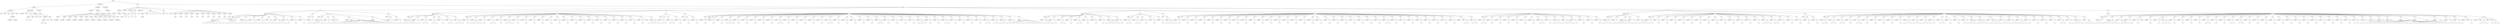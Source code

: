 graph Tree {
	"t0" [label = "TEI"];
	"t1" [label = "teiHeader"];
	"t2" [label = "fileDesc"];
	"t3" [label = "titleStmt"];
	"t4" [label = "title"];
	"t5" [label = "title"];
	"t6" [label = "title"];
	"t7" [label = "author"];
	"t8" [label = "persName"];
	"t9" [label = "forename"];
	"t10" [label = "surname"];
	"t11" [label = "editor"];
	"t12" [label = "publicationStmt"];
	"t13" [label = "publisher"];
	"t14" [label = "idno"];
	"t15" [label = "idno"];
	"t16" [label = "availability"];
	"t17" [label = "licence"];
	"t18" [label = "ab"];
	"t19" [label = "ref"];
	"t20" [label = "sourceDesc"];
	"t21" [label = "bibl"];
	"t22" [label = "name"];
	"t23" [label = "idno"];
	"t24" [label = "idno"];
	"t25" [label = "availability"];
	"t26" [label = "licence"];
	"t27" [label = "ab"];
	"t28" [label = "ref"];
	"t29" [label = "bibl"];
	"t30" [label = "date"];
	"t31" [label = "idno"];
	"t32" [label = "profileDesc"];
	"t33" [label = "particDesc"];
	"t34" [label = "listPerson"];
	"t35" [label = "person"];
	"t36" [label = "persName"];
	"t37" [label = "person"];
	"t38" [label = "persName"];
	"t39" [label = "person"];
	"t40" [label = "persName"];
	"t41" [label = "person"];
	"t42" [label = "persName"];
	"t43" [label = "person"];
	"t44" [label = "persName"];
	"t45" [label = "person"];
	"t46" [label = "persName"];
	"t47" [label = "person"];
	"t48" [label = "persName"];
	"t49" [label = "person"];
	"t50" [label = "persName"];
	"t51" [label = "person"];
	"t52" [label = "persName"];
	"t53" [label = "person"];
	"t54" [label = "persName"];
	"t55" [label = "person"];
	"t56" [label = "persName"];
	"t57" [label = "textClass"];
	"t58" [label = "keywords"];
	"t59" [label = "term"];
	"t60" [label = "term"];
	"t61" [label = "classCode"];
	"t62" [label = "revisionDesc"];
	"t63" [label = "listChange"];
	"t64" [label = "change"];
	"t65" [label = "text"];
	"t66" [label = "front"];
	"t67" [label = "docTitle"];
	"t68" [label = "titlePart"];
	"t69" [label = "titlePart"];
	"t70" [label = "titlePart"];
	"t71" [label = "docDate"];
	"t72" [label = "docAuthor"];
	"t73" [label = "div"];
	"t74" [label = "div"];
	"t75" [label = "head"];
	"t76" [label = "p"];
	"t77" [label = "p"];
	"t78" [label = "div"];
	"t79" [label = "p"];
	"t80" [label = "div"];
	"t81" [label = "p"];
	"t82" [label = "performance"];
	"t83" [label = "ab"];
	"t84" [label = "div"];
	"t85" [label = "opener"];
	"t86" [label = "salute"];
	"t87" [label = "head"];
	"t88" [label = "p"];
	"t89" [label = "p"];
	"t90" [label = "p"];
	"t91" [label = "p"];
	"t92" [label = "div"];
	"t93" [label = "head"];
	"t94" [label = "p"];
	"t95" [label = "castList"];
	"t96" [label = "head"];
	"t97" [label = "castItem"];
	"t98" [label = "role"];
	"t99" [label = "castItem"];
	"t100" [label = "role"];
	"t101" [label = "castItem"];
	"t102" [label = "role"];
	"t103" [label = "castItem"];
	"t104" [label = "role"];
	"t105" [label = "castItem"];
	"t106" [label = "role"];
	"t107" [label = "castItem"];
	"t108" [label = "role"];
	"t109" [label = "castItem"];
	"t110" [label = "role"];
	"t111" [label = "castItem"];
	"t112" [label = "role"];
	"t113" [label = "castItem"];
	"t114" [label = "role"];
	"t115" [label = "castItem"];
	"t116" [label = "role"];
	"t117" [label = "castItem"];
	"t118" [label = "role"];
	"t119" [label = "body"];
	"t120" [label = "div"];
	"t121" [label = "head"];
	"t122" [label = "div"];
	"t123" [label = "head"];
	"t124" [label = "sp"];
	"t125" [label = "speaker"];
	"t126" [label = "p"];
	"t127" [label = "s"];
	"t128" [label = "s"];
	"t129" [label = "s"];
	"t130" [label = "s"];
	"t131" [label = "s"];
	"t132" [label = "s"];
	"t133" [label = "s"];
	"t134" [label = "sp"];
	"t135" [label = "speaker"];
	"t136" [label = "p"];
	"t137" [label = "s"];
	"t138" [label = "s"];
	"t139" [label = "s"];
	"t140" [label = "s"];
	"t141" [label = "sp"];
	"t142" [label = "speaker"];
	"t143" [label = "p"];
	"t144" [label = "s"];
	"t145" [label = "s"];
	"t146" [label = "s"];
	"t147" [label = "s"];
	"t148" [label = "sp"];
	"t149" [label = "speaker"];
	"t150" [label = "p"];
	"t151" [label = "s"];
	"t152" [label = "s"];
	"t153" [label = "sp"];
	"t154" [label = "speaker"];
	"t155" [label = "p"];
	"t156" [label = "s"];
	"t157" [label = "s"];
	"t158" [label = "s"];
	"t159" [label = "sp"];
	"t160" [label = "speaker"];
	"t161" [label = "p"];
	"t162" [label = "s"];
	"t163" [label = "s"];
	"t164" [label = "s"];
	"t165" [label = "sp"];
	"t166" [label = "speaker"];
	"t167" [label = "p"];
	"t168" [label = "s"];
	"t169" [label = "s"];
	"t170" [label = "s"];
	"t171" [label = "sp"];
	"t172" [label = "speaker"];
	"t173" [label = "p"];
	"t174" [label = "s"];
	"t175" [label = "sp"];
	"t176" [label = "speaker"];
	"t177" [label = "p"];
	"t178" [label = "s"];
	"t179" [label = "sp"];
	"t180" [label = "speaker"];
	"t181" [label = "p"];
	"t182" [label = "s"];
	"t183" [label = "div"];
	"t184" [label = "head"];
	"t185" [label = "sp"];
	"t186" [label = "speaker"];
	"t187" [label = "p"];
	"t188" [label = "s"];
	"t189" [label = "div"];
	"t190" [label = "head"];
	"t191" [label = "sp"];
	"t192" [label = "speaker"];
	"t193" [label = "p"];
	"t194" [label = "s"];
	"t195" [label = "s"];
	"t196" [label = "s"];
	"t197" [label = "s"];
	"t198" [label = "s"];
	"t199" [label = "sp"];
	"t200" [label = "speaker"];
	"t201" [label = "p"];
	"t202" [label = "s"];
	"t203" [label = "sp"];
	"t204" [label = "speaker"];
	"t205" [label = "p"];
	"t206" [label = "s"];
	"t207" [label = "s"];
	"t208" [label = "sp"];
	"t209" [label = "speaker"];
	"t210" [label = "note"];
	"t211" [label = "p"];
	"t212" [label = "s"];
	"t213" [label = "s"];
	"t214" [label = "s"];
	"t215" [label = "s"];
	"t216" [label = "s"];
	"t217" [label = "s"];
	"t218" [label = "s"];
	"t219" [label = "s"];
	"t220" [label = "s"];
	"t221" [label = "s"];
	"t222" [label = "s"];
	"t223" [label = "s"];
	"t224" [label = "s"];
	"t225" [label = "s"];
	"t226" [label = "s"];
	"t227" [label = "s"];
	"t228" [label = "sp"];
	"t229" [label = "speaker"];
	"t230" [label = "p"];
	"t231" [label = "s"];
	"t232" [label = "s"];
	"t233" [label = "div"];
	"t234" [label = "head"];
	"t235" [label = "sp"];
	"t236" [label = "speaker"];
	"t237" [label = "p"];
	"t238" [label = "s"];
	"t239" [label = "sp"];
	"t240" [label = "speaker"];
	"t241" [label = "p"];
	"t242" [label = "s"];
	"t243" [label = "div"];
	"t244" [label = "head"];
	"t245" [label = "div"];
	"t246" [label = "head"];
	"t247" [label = "sp"];
	"t248" [label = "speaker"];
	"t249" [label = "p"];
	"t250" [label = "s"];
	"t251" [label = "s"];
	"t252" [label = "s"];
	"t253" [label = "s"];
	"t254" [label = "s"];
	"t255" [label = "sp"];
	"t256" [label = "speaker"];
	"t257" [label = "p"];
	"t258" [label = "s"];
	"t259" [label = "sp"];
	"t260" [label = "speaker"];
	"t261" [label = "p"];
	"t262" [label = "s"];
	"t263" [label = "s"];
	"t264" [label = "sp"];
	"t265" [label = "speaker"];
	"t266" [label = "p"];
	"t267" [label = "s"];
	"t268" [label = "s"];
	"t269" [label = "sp"];
	"t270" [label = "speaker"];
	"t271" [label = "p"];
	"t272" [label = "s"];
	"t273" [label = "sp"];
	"t274" [label = "speaker"];
	"t275" [label = "p"];
	"t276" [label = "s"];
	"t277" [label = "s"];
	"t278" [label = "sp"];
	"t279" [label = "speaker"];
	"t280" [label = "p"];
	"t281" [label = "s"];
	"t282" [label = "s"];
	"t283" [label = "s"];
	"t284" [label = "div"];
	"t285" [label = "head"];
	"t286" [label = "sp"];
	"t287" [label = "speaker"];
	"t288" [label = "p"];
	"t289" [label = "s"];
	"t290" [label = "sp"];
	"t291" [label = "speaker"];
	"t292" [label = "p"];
	"t293" [label = "s"];
	"t294" [label = "s"];
	"t295" [label = "s"];
	"t296" [label = "s"];
	"t297" [label = "sp"];
	"t298" [label = "speaker"];
	"t299" [label = "p"];
	"t300" [label = "s"];
	"t301" [label = "sp"];
	"t302" [label = "speaker"];
	"t303" [label = "p"];
	"t304" [label = "s"];
	"t305" [label = "s"];
	"t306" [label = "sp"];
	"t307" [label = "speaker"];
	"t308" [label = "p"];
	"t309" [label = "s"];
	"t310" [label = "sp"];
	"t311" [label = "speaker"];
	"t312" [label = "p"];
	"t313" [label = "s"];
	"t314" [label = "s"];
	"t315" [label = "s"];
	"t316" [label = "sp"];
	"t317" [label = "speaker"];
	"t318" [label = "p"];
	"t319" [label = "s"];
	"t320" [label = "sp"];
	"t321" [label = "speaker"];
	"t322" [label = "p"];
	"t323" [label = "s"];
	"t324" [label = "sp"];
	"t325" [label = "speaker"];
	"t326" [label = "p"];
	"t327" [label = "s"];
	"t328" [label = "sp"];
	"t329" [label = "speaker"];
	"t330" [label = "p"];
	"t331" [label = "s"];
	"t332" [label = "sp"];
	"t333" [label = "speaker"];
	"t334" [label = "p"];
	"t335" [label = "s"];
	"t336" [label = "sp"];
	"t337" [label = "speaker"];
	"t338" [label = "p"];
	"t339" [label = "s"];
	"t340" [label = "sp"];
	"t341" [label = "speaker"];
	"t342" [label = "p"];
	"t343" [label = "s"];
	"t344" [label = "sp"];
	"t345" [label = "speaker"];
	"t346" [label = "p"];
	"t347" [label = "s"];
	"t348" [label = "sp"];
	"t349" [label = "speaker"];
	"t350" [label = "p"];
	"t351" [label = "s"];
	"t352" [label = "sp"];
	"t353" [label = "speaker"];
	"t354" [label = "p"];
	"t355" [label = "s"];
	"t356" [label = "sp"];
	"t357" [label = "speaker"];
	"t358" [label = "p"];
	"t359" [label = "s"];
	"t360" [label = "sp"];
	"t361" [label = "speaker"];
	"t362" [label = "p"];
	"t363" [label = "s"];
	"t364" [label = "sp"];
	"t365" [label = "speaker"];
	"t366" [label = "p"];
	"t367" [label = "s"];
	"t368" [label = "sp"];
	"t369" [label = "speaker"];
	"t370" [label = "p"];
	"t371" [label = "s"];
	"t372" [label = "sp"];
	"t373" [label = "speaker"];
	"t374" [label = "p"];
	"t375" [label = "s"];
	"t376" [label = "sp"];
	"t377" [label = "speaker"];
	"t378" [label = "p"];
	"t379" [label = "s"];
	"t380" [label = "stage"];
	"t381" [label = "sp"];
	"t382" [label = "speaker"];
	"t383" [label = "p"];
	"t384" [label = "s"];
	"t385" [label = "s"];
	"t386" [label = "s"];
	"t387" [label = "s"];
	"t388" [label = "div"];
	"t389" [label = "head"];
	"t390" [label = "sp"];
	"t391" [label = "speaker"];
	"t392" [label = "p"];
	"t393" [label = "s"];
	"t394" [label = "s"];
	"t395" [label = "sp"];
	"t396" [label = "speaker"];
	"t397" [label = "p"];
	"t398" [label = "s"];
	"t399" [label = "s"];
	"t400" [label = "sp"];
	"t401" [label = "speaker"];
	"t402" [label = "p"];
	"t403" [label = "s"];
	"t404" [label = "div"];
	"t405" [label = "head"];
	"t406" [label = "sp"];
	"t407" [label = "speaker"];
	"t408" [label = "p"];
	"t409" [label = "s"];
	"t410" [label = "sp"];
	"t411" [label = "speaker"];
	"t412" [label = "p"];
	"t413" [label = "s"];
	"t414" [label = "div"];
	"t415" [label = "head"];
	"t416" [label = "stage"];
	"t417" [label = "sp"];
	"t418" [label = "speaker"];
	"t419" [label = "p"];
	"t420" [label = "s"];
	"t421" [label = "sp"];
	"t422" [label = "speaker"];
	"t423" [label = "p"];
	"t424" [label = "s"];
	"t425" [label = "sp"];
	"t426" [label = "speaker"];
	"t427" [label = "p"];
	"t428" [label = "s"];
	"t429" [label = "sp"];
	"t430" [label = "speaker"];
	"t431" [label = "p"];
	"t432" [label = "s"];
	"t433" [label = "s"];
	"t434" [label = "s"];
	"t435" [label = "sp"];
	"t436" [label = "speaker"];
	"t437" [label = "p"];
	"t438" [label = "s"];
	"t439" [label = "sp"];
	"t440" [label = "speaker"];
	"t441" [label = "p"];
	"t442" [label = "s"];
	"t443" [label = "sp"];
	"t444" [label = "speaker"];
	"t445" [label = "p"];
	"t446" [label = "s"];
	"t447" [label = "sp"];
	"t448" [label = "speaker"];
	"t449" [label = "p"];
	"t450" [label = "s"];
	"t451" [label = "sp"];
	"t452" [label = "speaker"];
	"t453" [label = "p"];
	"t454" [label = "s"];
	"t455" [label = "sp"];
	"t456" [label = "speaker"];
	"t457" [label = "p"];
	"t458" [label = "s"];
	"t459" [label = "s"];
	"t460" [label = "sp"];
	"t461" [label = "speaker"];
	"t462" [label = "p"];
	"t463" [label = "s"];
	"t464" [label = "sp"];
	"t465" [label = "speaker"];
	"t466" [label = "p"];
	"t467" [label = "s"];
	"t468" [label = "sp"];
	"t469" [label = "speaker"];
	"t470" [label = "p"];
	"t471" [label = "s"];
	"t472" [label = "sp"];
	"t473" [label = "speaker"];
	"t474" [label = "p"];
	"t475" [label = "s"];
	"t476" [label = "sp"];
	"t477" [label = "speaker"];
	"t478" [label = "p"];
	"t479" [label = "s"];
	"t480" [label = "sp"];
	"t481" [label = "speaker"];
	"t482" [label = "p"];
	"t483" [label = "s"];
	"t484" [label = "s"];
	"t485" [label = "sp"];
	"t486" [label = "speaker"];
	"t487" [label = "p"];
	"t488" [label = "s"];
	"t489" [label = "sp"];
	"t490" [label = "speaker"];
	"t491" [label = "p"];
	"t492" [label = "s"];
	"t493" [label = "sp"];
	"t494" [label = "speaker"];
	"t495" [label = "p"];
	"t496" [label = "s"];
	"t497" [label = "sp"];
	"t498" [label = "speaker"];
	"t499" [label = "p"];
	"t500" [label = "s"];
	"t501" [label = "sp"];
	"t502" [label = "speaker"];
	"t503" [label = "p"];
	"t504" [label = "s"];
	"t505" [label = "sp"];
	"t506" [label = "speaker"];
	"t507" [label = "p"];
	"t508" [label = "s"];
	"t509" [label = "s"];
	"t510" [label = "sp"];
	"t511" [label = "speaker"];
	"t512" [label = "p"];
	"t513" [label = "s"];
	"t514" [label = "sp"];
	"t515" [label = "speaker"];
	"t516" [label = "p"];
	"t517" [label = "s"];
	"t518" [label = "sp"];
	"t519" [label = "speaker"];
	"t520" [label = "p"];
	"t521" [label = "s"];
	"t522" [label = "sp"];
	"t523" [label = "speaker"];
	"t524" [label = "p"];
	"t525" [label = "s"];
	"t526" [label = "sp"];
	"t527" [label = "speaker"];
	"t528" [label = "p"];
	"t529" [label = "s"];
	"t530" [label = "s"];
	"t531" [label = "s"];
	"t532" [label = "sp"];
	"t533" [label = "speaker"];
	"t534" [label = "p"];
	"t535" [label = "s"];
	"t536" [label = "sp"];
	"t537" [label = "speaker"];
	"t538" [label = "p"];
	"t539" [label = "s"];
	"t540" [label = "sp"];
	"t541" [label = "speaker"];
	"t542" [label = "p"];
	"t543" [label = "s"];
	"t544" [label = "s"];
	"t545" [label = "sp"];
	"t546" [label = "speaker"];
	"t547" [label = "p"];
	"t548" [label = "s"];
	"t549" [label = "sp"];
	"t550" [label = "speaker"];
	"t551" [label = "p"];
	"t552" [label = "s"];
	"t553" [label = "sp"];
	"t554" [label = "speaker"];
	"t555" [label = "p"];
	"t556" [label = "s"];
	"t557" [label = "sp"];
	"t558" [label = "speaker"];
	"t559" [label = "p"];
	"t560" [label = "s"];
	"t561" [label = "sp"];
	"t562" [label = "speaker"];
	"t563" [label = "p"];
	"t564" [label = "s"];
	"t565" [label = "s"];
	"t566" [label = "sp"];
	"t567" [label = "speaker"];
	"t568" [label = "p"];
	"t569" [label = "s"];
	"t570" [label = "s"];
	"t571" [label = "sp"];
	"t572" [label = "speaker"];
	"t573" [label = "p"];
	"t574" [label = "s"];
	"t575" [label = "s"];
	"t576" [label = "sp"];
	"t577" [label = "speaker"];
	"t578" [label = "p"];
	"t579" [label = "s"];
	"t580" [label = "sp"];
	"t581" [label = "speaker"];
	"t582" [label = "p"];
	"t583" [label = "s"];
	"t584" [label = "s"];
	"t585" [label = "s"];
	"t586" [label = "s"];
	"t587" [label = "s"];
	"t588" [label = "s"];
	"t589" [label = "s"];
	"t590" [label = "s"];
	"t591" [label = "s"];
	"t592" [label = "s"];
	"t593" [label = "s"];
	"t594" [label = "div"];
	"t595" [label = "head"];
	"t596" [label = "div"];
	"t597" [label = "head"];
	"t598" [label = "sp"];
	"t599" [label = "speaker"];
	"t600" [label = "p"];
	"t601" [label = "s"];
	"t602" [label = "s"];
	"t603" [label = "s"];
	"t604" [label = "sp"];
	"t605" [label = "speaker"];
	"t606" [label = "p"];
	"t607" [label = "s"];
	"t608" [label = "sp"];
	"t609" [label = "speaker"];
	"t610" [label = "p"];
	"t611" [label = "s"];
	"t612" [label = "s"];
	"t613" [label = "sp"];
	"t614" [label = "speaker"];
	"t615" [label = "p"];
	"t616" [label = "s"];
	"t617" [label = "sp"];
	"t618" [label = "speaker"];
	"t619" [label = "p"];
	"t620" [label = "s"];
	"t621" [label = "s"];
	"t622" [label = "sp"];
	"t623" [label = "speaker"];
	"t624" [label = "p"];
	"t625" [label = "s"];
	"t626" [label = "sp"];
	"t627" [label = "speaker"];
	"t628" [label = "p"];
	"t629" [label = "s"];
	"t630" [label = "sp"];
	"t631" [label = "speaker"];
	"t632" [label = "p"];
	"t633" [label = "s"];
	"t634" [label = "sp"];
	"t635" [label = "speaker"];
	"t636" [label = "p"];
	"t637" [label = "s"];
	"t638" [label = "s"];
	"t639" [label = "s"];
	"t640" [label = "s"];
	"t641" [label = "s"];
	"t642" [label = "sp"];
	"t643" [label = "speaker"];
	"t644" [label = "p"];
	"t645" [label = "s"];
	"t646" [label = "div"];
	"t647" [label = "head"];
	"t648" [label = "sp"];
	"t649" [label = "speaker"];
	"t650" [label = "p"];
	"t651" [label = "s"];
	"t652" [label = "s"];
	"t653" [label = "sp"];
	"t654" [label = "speaker"];
	"t655" [label = "p"];
	"t656" [label = "s"];
	"t657" [label = "s"];
	"t658" [label = "sp"];
	"t659" [label = "speaker"];
	"t660" [label = "p"];
	"t661" [label = "s"];
	"t662" [label = "sp"];
	"t663" [label = "speaker"];
	"t664" [label = "p"];
	"t665" [label = "s"];
	"t666" [label = "sp"];
	"t667" [label = "speaker"];
	"t668" [label = "p"];
	"t669" [label = "s"];
	"t670" [label = "div"];
	"t671" [label = "head"];
	"t672" [label = "sp"];
	"t673" [label = "speaker"];
	"t674" [label = "p"];
	"t675" [label = "s"];
	"t676" [label = "s"];
	"t677" [label = "s"];
	"t678" [label = "s"];
	"t679" [label = "div"];
	"t680" [label = "head"];
	"t681" [label = "sp"];
	"t682" [label = "speaker"];
	"t683" [label = "p"];
	"t684" [label = "s"];
	"t685" [label = "sp"];
	"t686" [label = "speaker"];
	"t687" [label = "p"];
	"t688" [label = "s"];
	"t689" [label = "sp"];
	"t690" [label = "speaker"];
	"t691" [label = "p"];
	"t692" [label = "s"];
	"t693" [label = "sp"];
	"t694" [label = "speaker"];
	"t695" [label = "p"];
	"t696" [label = "s"];
	"t697" [label = "sp"];
	"t698" [label = "speaker"];
	"t699" [label = "p"];
	"t700" [label = "s"];
	"t701" [label = "sp"];
	"t702" [label = "speaker"];
	"t703" [label = "p"];
	"t704" [label = "s"];
	"t705" [label = "sp"];
	"t706" [label = "speaker"];
	"t707" [label = "p"];
	"t708" [label = "s"];
	"t709" [label = "sp"];
	"t710" [label = "speaker"];
	"t711" [label = "p"];
	"t712" [label = "s"];
	"t713" [label = "sp"];
	"t714" [label = "speaker"];
	"t715" [label = "p"];
	"t716" [label = "s"];
	"t717" [label = "sp"];
	"t718" [label = "speaker"];
	"t719" [label = "p"];
	"t720" [label = "s"];
	"t721" [label = "sp"];
	"t722" [label = "speaker"];
	"t723" [label = "p"];
	"t724" [label = "s"];
	"t725" [label = "sp"];
	"t726" [label = "speaker"];
	"t727" [label = "p"];
	"t728" [label = "s"];
	"t729" [label = "sp"];
	"t730" [label = "speaker"];
	"t731" [label = "p"];
	"t732" [label = "s"];
	"t733" [label = "sp"];
	"t734" [label = "speaker"];
	"t735" [label = "p"];
	"t736" [label = "s"];
	"t737" [label = "sp"];
	"t738" [label = "speaker"];
	"t739" [label = "p"];
	"t740" [label = "s"];
	"t741" [label = "sp"];
	"t742" [label = "speaker"];
	"t743" [label = "p"];
	"t744" [label = "s"];
	"t745" [label = "sp"];
	"t746" [label = "speaker"];
	"t747" [label = "p"];
	"t748" [label = "s"];
	"t749" [label = "sp"];
	"t750" [label = "speaker"];
	"t751" [label = "p"];
	"t752" [label = "s"];
	"t753" [label = "sp"];
	"t754" [label = "speaker"];
	"t755" [label = "p"];
	"t756" [label = "s"];
	"t757" [label = "sp"];
	"t758" [label = "speaker"];
	"t759" [label = "p"];
	"t760" [label = "s"];
	"t761" [label = "sp"];
	"t762" [label = "speaker"];
	"t763" [label = "p"];
	"t764" [label = "s"];
	"t765" [label = "sp"];
	"t766" [label = "speaker"];
	"t767" [label = "p"];
	"t768" [label = "s"];
	"t769" [label = "sp"];
	"t770" [label = "speaker"];
	"t771" [label = "p"];
	"t772" [label = "s"];
	"t773" [label = "sp"];
	"t774" [label = "speaker"];
	"t775" [label = "p"];
	"t776" [label = "s"];
	"t777" [label = "sp"];
	"t778" [label = "speaker"];
	"t779" [label = "p"];
	"t780" [label = "s"];
	"t781" [label = "sp"];
	"t782" [label = "speaker"];
	"t783" [label = "p"];
	"t784" [label = "s"];
	"t785" [label = "s"];
	"t786" [label = "sp"];
	"t787" [label = "speaker"];
	"t788" [label = "p"];
	"t789" [label = "s"];
	"t790" [label = "sp"];
	"t791" [label = "speaker"];
	"t792" [label = "p"];
	"t793" [label = "s"];
	"t794" [label = "sp"];
	"t795" [label = "speaker"];
	"t796" [label = "p"];
	"t797" [label = "s"];
	"t798" [label = "sp"];
	"t799" [label = "speaker"];
	"t800" [label = "p"];
	"t801" [label = "s"];
	"t802" [label = "sp"];
	"t803" [label = "speaker"];
	"t804" [label = "p"];
	"t805" [label = "s"];
	"t806" [label = "sp"];
	"t807" [label = "speaker"];
	"t808" [label = "p"];
	"t809" [label = "s"];
	"t810" [label = "sp"];
	"t811" [label = "speaker"];
	"t812" [label = "p"];
	"t813" [label = "s"];
	"t814" [label = "sp"];
	"t815" [label = "speaker"];
	"t816" [label = "p"];
	"t817" [label = "s"];
	"t818" [label = "sp"];
	"t819" [label = "speaker"];
	"t820" [label = "stage"];
	"t821" [label = "p"];
	"t822" [label = "s"];
	"t823" [label = "s"];
	"t824" [label = "sp"];
	"t825" [label = "speaker"];
	"t826" [label = "p"];
	"t827" [label = "s"];
	"t828" [label = "s"];
	"t829" [label = "div"];
	"t830" [label = "head"];
	"t831" [label = "sp"];
	"t832" [label = "speaker"];
	"t833" [label = "p"];
	"t834" [label = "s"];
	"t835" [label = "s"];
	"t836" [label = "sp"];
	"t837" [label = "speaker"];
	"t838" [label = "p"];
	"t839" [label = "s"];
	"t840" [label = "sp"];
	"t841" [label = "speaker"];
	"t842" [label = "p"];
	"t843" [label = "s"];
	"t844" [label = "sp"];
	"t845" [label = "speaker"];
	"t846" [label = "p"];
	"t847" [label = "s"];
	"t848" [label = "sp"];
	"t849" [label = "speaker"];
	"t850" [label = "p"];
	"t851" [label = "s"];
	"t852" [label = "sp"];
	"t853" [label = "speaker"];
	"t854" [label = "p"];
	"t855" [label = "s"];
	"t856" [label = "sp"];
	"t857" [label = "speaker"];
	"t858" [label = "p"];
	"t859" [label = "s"];
	"t860" [label = "sp"];
	"t861" [label = "speaker"];
	"t862" [label = "p"];
	"t863" [label = "s"];
	"t864" [label = "s"];
	"t865" [label = "sp"];
	"t866" [label = "speaker"];
	"t867" [label = "p"];
	"t868" [label = "s"];
	"t869" [label = "sp"];
	"t870" [label = "speaker"];
	"t871" [label = "p"];
	"t872" [label = "s"];
	"t873" [label = "s"];
	"t874" [label = "s"];
	"t875" [label = "sp"];
	"t876" [label = "speaker"];
	"t877" [label = "p"];
	"t878" [label = "s"];
	"t879" [label = "s"];
	"t880" [label = "s"];
	"t881" [label = "s"];
	"t882" [label = "sp"];
	"t883" [label = "speaker"];
	"t884" [label = "p"];
	"t885" [label = "s"];
	"t886" [label = "sp"];
	"t887" [label = "speaker"];
	"t888" [label = "p"];
	"t889" [label = "s"];
	"t890" [label = "sp"];
	"t891" [label = "speaker"];
	"t892" [label = "p"];
	"t893" [label = "s"];
	"t894" [label = "sp"];
	"t895" [label = "speaker"];
	"t896" [label = "p"];
	"t897" [label = "s"];
	"t898" [label = "div"];
	"t899" [label = "head"];
	"t900" [label = "div"];
	"t901" [label = "head"];
	"t902" [label = "sp"];
	"t903" [label = "speaker"];
	"t904" [label = "p"];
	"t905" [label = "s"];
	"t906" [label = "s"];
	"t907" [label = "s"];
	"t908" [label = "sp"];
	"t909" [label = "speaker"];
	"t910" [label = "p"];
	"t911" [label = "s"];
	"t912" [label = "sp"];
	"t913" [label = "speaker"];
	"t914" [label = "p"];
	"t915" [label = "s"];
	"t916" [label = "s"];
	"t917" [label = "s"];
	"t918" [label = "s"];
	"t919" [label = "s"];
	"t920" [label = "s"];
	"t921" [label = "sp"];
	"t922" [label = "speaker"];
	"t923" [label = "p"];
	"t924" [label = "s"];
	"t925" [label = "sp"];
	"t926" [label = "speaker"];
	"t927" [label = "p"];
	"t928" [label = "s"];
	"t929" [label = "s"];
	"t930" [label = "s"];
	"t931" [label = "s"];
	"t932" [label = "div"];
	"t933" [label = "head"];
	"t934" [label = "sp"];
	"t935" [label = "speaker"];
	"t936" [label = "p"];
	"t937" [label = "s"];
	"t938" [label = "sp"];
	"t939" [label = "speaker"];
	"t940" [label = "p"];
	"t941" [label = "s"];
	"t942" [label = "sp"];
	"t943" [label = "speaker"];
	"t944" [label = "p"];
	"t945" [label = "s"];
	"t946" [label = "sp"];
	"t947" [label = "speaker"];
	"t948" [label = "p"];
	"t949" [label = "s"];
	"t950" [label = "sp"];
	"t951" [label = "speaker"];
	"t952" [label = "p"];
	"t953" [label = "s"];
	"t954" [label = "sp"];
	"t955" [label = "speaker"];
	"t956" [label = "p"];
	"t957" [label = "s"];
	"t958" [label = "sp"];
	"t959" [label = "speaker"];
	"t960" [label = "p"];
	"t961" [label = "s"];
	"t962" [label = "sp"];
	"t963" [label = "speaker"];
	"t964" [label = "p"];
	"t965" [label = "s"];
	"t966" [label = "sp"];
	"t967" [label = "speaker"];
	"t968" [label = "p"];
	"t969" [label = "s"];
	"t970" [label = "sp"];
	"t971" [label = "speaker"];
	"t972" [label = "p"];
	"t973" [label = "s"];
	"t974" [label = "sp"];
	"t975" [label = "speaker"];
	"t976" [label = "p"];
	"t977" [label = "s"];
	"t978" [label = "sp"];
	"t979" [label = "speaker"];
	"t980" [label = "p"];
	"t981" [label = "s"];
	"t982" [label = "sp"];
	"t983" [label = "speaker"];
	"t984" [label = "p"];
	"t985" [label = "s"];
	"t986" [label = "sp"];
	"t987" [label = "speaker"];
	"t988" [label = "p"];
	"t989" [label = "s"];
	"t990" [label = "sp"];
	"t991" [label = "speaker"];
	"t992" [label = "p"];
	"t993" [label = "s"];
	"t994" [label = "s"];
	"t995" [label = "s"];
	"t996" [label = "sp"];
	"t997" [label = "speaker"];
	"t998" [label = "p"];
	"t999" [label = "s"];
	"t1000" [label = "s"];
	"t1001" [label = "sp"];
	"t1002" [label = "speaker"];
	"t1003" [label = "p"];
	"t1004" [label = "s"];
	"t1005" [label = "sp"];
	"t1006" [label = "speaker"];
	"t1007" [label = "p"];
	"t1008" [label = "s"];
	"t1009" [label = "sp"];
	"t1010" [label = "speaker"];
	"t1011" [label = "p"];
	"t1012" [label = "s"];
	"t1013" [label = "div"];
	"t1014" [label = "head"];
	"t1015" [label = "sp"];
	"t1016" [label = "speaker"];
	"t1017" [label = "p"];
	"t1018" [label = "s"];
	"t1019" [label = "sp"];
	"t1020" [label = "speaker"];
	"t1021" [label = "p"];
	"t1022" [label = "s"];
	"t1023" [label = "div"];
	"t1024" [label = "head"];
	"t1025" [label = "sp"];
	"t1026" [label = "speaker"];
	"t1027" [label = "p"];
	"t1028" [label = "s"];
	"t1029" [label = "s"];
	"t1030" [label = "sp"];
	"t1031" [label = "speaker"];
	"t1032" [label = "p"];
	"t1033" [label = "s"];
	"t1034" [label = "s"];
	"t1035" [label = "sp"];
	"t1036" [label = "speaker"];
	"t1037" [label = "p"];
	"t1038" [label = "s"];
	"t1039" [label = "s"];
	"t1040" [label = "sp"];
	"t1041" [label = "speaker"];
	"t1042" [label = "p"];
	"t1043" [label = "s"];
	"t1044" [label = "sp"];
	"t1045" [label = "speaker"];
	"t1046" [label = "p"];
	"t1047" [label = "s"];
	"t1048" [label = "s"];
	"t1049" [label = "sp"];
	"t1050" [label = "speaker"];
	"t1051" [label = "p"];
	"t1052" [label = "s"];
	"t1053" [label = "sp"];
	"t1054" [label = "speaker"];
	"t1055" [label = "p"];
	"t1056" [label = "s"];
	"t1057" [label = "sp"];
	"t1058" [label = "speaker"];
	"t1059" [label = "p"];
	"t1060" [label = "s"];
	"t1061" [label = "sp"];
	"t1062" [label = "speaker"];
	"t1063" [label = "p"];
	"t1064" [label = "s"];
	"t1065" [label = "sp"];
	"t1066" [label = "speaker"];
	"t1067" [label = "p"];
	"t1068" [label = "s"];
	"t1069" [label = "sp"];
	"t1070" [label = "speaker"];
	"t1071" [label = "p"];
	"t1072" [label = "s"];
	"t1073" [label = "s"];
	"t1074" [label = "s"];
	"t1075" [label = "sp"];
	"t1076" [label = "speaker"];
	"t1077" [label = "p"];
	"t1078" [label = "s"];
	"t1079" [label = "s"];
	"t1080" [label = "s"];
	"t1081" [label = "sp"];
	"t1082" [label = "speaker"];
	"t1083" [label = "p"];
	"t1084" [label = "s"];
	"t1085" [label = "s"];
	"t1086" [label = "s"];
	"t1087" [label = "sp"];
	"t1088" [label = "speaker"];
	"t1089" [label = "p"];
	"t1090" [label = "s"];
	"t1091" [label = "sp"];
	"t1092" [label = "speaker"];
	"t1093" [label = "p"];
	"t1094" [label = "s"];
	"t1095" [label = "s"];
	"t1096" [label = "sp"];
	"t1097" [label = "speaker"];
	"t1098" [label = "p"];
	"t1099" [label = "s"];
	"t1100" [label = "sp"];
	"t1101" [label = "speaker"];
	"t1102" [label = "p"];
	"t1103" [label = "s"];
	"t1104" [label = "sp"];
	"t1105" [label = "speaker"];
	"t1106" [label = "p"];
	"t1107" [label = "s"];
	"t1108" [label = "sp"];
	"t1109" [label = "speaker"];
	"t1110" [label = "p"];
	"t1111" [label = "s"];
	"t1112" [label = "s"];
	"t1113" [label = "s"];
	"t1114" [label = "sp"];
	"t1115" [label = "speaker"];
	"t1116" [label = "p"];
	"t1117" [label = "s"];
	"t1118" [label = "s"];
	"t1119" [label = "s"];
	"t1120" [label = "s"];
	"t1121" [label = "sp"];
	"t1122" [label = "speaker"];
	"t1123" [label = "stage"];
	"t1124" [label = "p"];
	"t1125" [label = "s"];
	"t1126" [label = "s"];
	"t1127" [label = "s"];
	"t1128" [label = "s"];
	"t1129" [label = "sp"];
	"t1130" [label = "speaker"];
	"t1131" [label = "p"];
	"t1132" [label = "s"];
	"t1133" [label = "s"];
	"t1134" [label = "s"];
	"t1135" [label = "sp"];
	"t1136" [label = "speaker"];
	"t1137" [label = "p"];
	"t1138" [label = "s"];
	"t1139" [label = "s"];
	"t1140" [label = "sp"];
	"t1141" [label = "speaker"];
	"t1142" [label = "p"];
	"t1143" [label = "s"];
	"t1144" [label = "s"];
	"t1145" [label = "s"];
	"t1146" [label = "sp"];
	"t1147" [label = "speaker"];
	"t1148" [label = "p"];
	"t1149" [label = "s"];
	"t1150" [label = "sp"];
	"t1151" [label = "speaker"];
	"t1152" [label = "p"];
	"t1153" [label = "s"];
	"t1154" [label = "sp"];
	"t1155" [label = "speaker"];
	"t1156" [label = "p"];
	"t1157" [label = "s"];
	"t1158" [label = "sp"];
	"t1159" [label = "speaker"];
	"t1160" [label = "p"];
	"t1161" [label = "s"];
	"t1162" [label = "sp"];
	"t1163" [label = "speaker"];
	"t1164" [label = "p"];
	"t1165" [label = "s"];
	"t1166" [label = "s"];
	"t1167" [label = "sp"];
	"t1168" [label = "speaker"];
	"t1169" [label = "p"];
	"t1170" [label = "s"];
	"t1171" [label = "sp"];
	"t1172" [label = "speaker"];
	"t1173" [label = "p"];
	"t1174" [label = "s"];
	"t1175" [label = "s"];
	"t1176" [label = "s"];
	"t1177" [label = "s"];
	"t1178" [label = "sp"];
	"t1179" [label = "speaker"];
	"t1180" [label = "p"];
	"t1181" [label = "s"];
	"t1182" [label = "s"];
	"t1183" [label = "s"];
	"t1184" [label = "div"];
	"t1185" [label = "head"];
	"t1186" [label = "div"];
	"t1187" [label = "head"];
	"t1188" [label = "sp"];
	"t1189" [label = "speaker"];
	"t1190" [label = "p"];
	"t1191" [label = "s"];
	"t1192" [label = "s"];
	"t1193" [label = "sp"];
	"t1194" [label = "speaker"];
	"t1195" [label = "p"];
	"t1196" [label = "s"];
	"t1197" [label = "s"];
	"t1198" [label = "s"];
	"t1199" [label = "s"];
	"t1200" [label = "s"];
	"t1201" [label = "s"];
	"t1202" [label = "sp"];
	"t1203" [label = "speaker"];
	"t1204" [label = "p"];
	"t1205" [label = "s"];
	"t1206" [label = "s"];
	"t1207" [label = "s"];
	"t1208" [label = "sp"];
	"t1209" [label = "speaker"];
	"t1210" [label = "p"];
	"t1211" [label = "s"];
	"t1212" [label = "sp"];
	"t1213" [label = "speaker"];
	"t1214" [label = "p"];
	"t1215" [label = "s"];
	"t1216" [label = "stage"];
	"t1217" [label = "sp"];
	"t1218" [label = "speaker"];
	"t1219" [label = "p"];
	"t1220" [label = "s"];
	"t1221" [label = "sp"];
	"t1222" [label = "speaker"];
	"t1223" [label = "p"];
	"t1224" [label = "s"];
	"t1225" [label = "stage"];
	"t1226" [label = "p"];
	"t1227" [label = "s"];
	"t1228" [label = "s"];
	"t1229" [label = "s"];
	"t1230" [label = "sp"];
	"t1231" [label = "speaker"];
	"t1232" [label = "p"];
	"t1233" [label = "s"];
	"t1234" [label = "sp"];
	"t1235" [label = "speaker"];
	"t1236" [label = "p"];
	"t1237" [label = "s"];
	"t1238" [label = "sp"];
	"t1239" [label = "speaker"];
	"t1240" [label = "p"];
	"t1241" [label = "s"];
	"t1242" [label = "sp"];
	"t1243" [label = "speaker"];
	"t1244" [label = "p"];
	"t1245" [label = "s"];
	"t1246" [label = "sp"];
	"t1247" [label = "speaker"];
	"t1248" [label = "p"];
	"t1249" [label = "s"];
	"t1250" [label = "s"];
	"t1251" [label = "sp"];
	"t1252" [label = "speaker"];
	"t1253" [label = "p"];
	"t1254" [label = "s"];
	"t1255" [label = "sp"];
	"t1256" [label = "speaker"];
	"t1257" [label = "p"];
	"t1258" [label = "s"];
	"t1259" [label = "sp"];
	"t1260" [label = "speaker"];
	"t1261" [label = "p"];
	"t1262" [label = "s"];
	"t1263" [label = "s"];
	"t1264" [label = "sp"];
	"t1265" [label = "speaker"];
	"t1266" [label = "p"];
	"t1267" [label = "s"];
	"t1268" [label = "s"];
	"t1269" [label = "sp"];
	"t1270" [label = "speaker"];
	"t1271" [label = "p"];
	"t1272" [label = "s"];
	"t1273" [label = "sp"];
	"t1274" [label = "speaker"];
	"t1275" [label = "p"];
	"t1276" [label = "s"];
	"t1277" [label = "sp"];
	"t1278" [label = "speaker"];
	"t1279" [label = "p"];
	"t1280" [label = "s"];
	"t1281" [label = "sp"];
	"t1282" [label = "speaker"];
	"t1283" [label = "p"];
	"t1284" [label = "s"];
	"t1285" [label = "sp"];
	"t1286" [label = "speaker"];
	"t1287" [label = "p"];
	"t1288" [label = "s"];
	"t1289" [label = "sp"];
	"t1290" [label = "speaker"];
	"t1291" [label = "p"];
	"t1292" [label = "s"];
	"t1293" [label = "sp"];
	"t1294" [label = "speaker"];
	"t1295" [label = "p"];
	"t1296" [label = "s"];
	"t1297" [label = "sp"];
	"t1298" [label = "speaker"];
	"t1299" [label = "p"];
	"t1300" [label = "s"];
	"t1301" [label = "sp"];
	"t1302" [label = "speaker"];
	"t1303" [label = "p"];
	"t1304" [label = "s"];
	"t1305" [label = "sp"];
	"t1306" [label = "speaker"];
	"t1307" [label = "p"];
	"t1308" [label = "s"];
	"t1309" [label = "sp"];
	"t1310" [label = "speaker"];
	"t1311" [label = "p"];
	"t1312" [label = "s"];
	"t1313" [label = "sp"];
	"t1314" [label = "speaker"];
	"t1315" [label = "p"];
	"t1316" [label = "s"];
	"t1317" [label = "sp"];
	"t1318" [label = "speaker"];
	"t1319" [label = "p"];
	"t1320" [label = "s"];
	"t1321" [label = "sp"];
	"t1322" [label = "speaker"];
	"t1323" [label = "p"];
	"t1324" [label = "s"];
	"t1325" [label = "s"];
	"t1326" [label = "sp"];
	"t1327" [label = "speaker"];
	"t1328" [label = "p"];
	"t1329" [label = "s"];
	"t1330" [label = "sp"];
	"t1331" [label = "speaker"];
	"t1332" [label = "p"];
	"t1333" [label = "s"];
	"t1334" [label = "sp"];
	"t1335" [label = "speaker"];
	"t1336" [label = "p"];
	"t1337" [label = "s"];
	"t1338" [label = "s"];
	"t1339" [label = "s"];
	"t1340" [label = "sp"];
	"t1341" [label = "speaker"];
	"t1342" [label = "p"];
	"t1343" [label = "s"];
	"t1344" [label = "sp"];
	"t1345" [label = "speaker"];
	"t1346" [label = "p"];
	"t1347" [label = "s"];
	"t1348" [label = "s"];
	"t1349" [label = "s"];
	"t1350" [label = "s"];
	"t1351" [label = "s"];
	"t1352" [label = "s"];
	"t1353" [label = "s"];
	"t1354" [label = "s"];
	"t1355" [label = "s"];
	"t1356" [label = "s"];
	"t1357" [label = "s"];
	"t1358" [label = "s"];
	"t1359" [label = "s"];
	"t1360" [label = "s"];
	"t1361" [label = "s"];
	"t1362" [label = "s"];
	"t1363" [label = "s"];
	"t1364" [label = "s"];
	"t1365" [label = "s"];
	"t1366" [label = "s"];
	"t1367" [label = "sp"];
	"t1368" [label = "speaker"];
	"t1369" [label = "p"];
	"t1370" [label = "s"];
	"t1371" [label = "sp"];
	"t1372" [label = "speaker"];
	"t1373" [label = "p"];
	"t1374" [label = "s"];
	"t1375" [label = "sp"];
	"t1376" [label = "speaker"];
	"t1377" [label = "p"];
	"t1378" [label = "s"];
	"t1379" [label = "s"];
	"t1380" [label = "sp"];
	"t1381" [label = "speaker"];
	"t1382" [label = "p"];
	"t1383" [label = "s"];
	"t1384" [label = "s"];
	"t1385" [label = "sp"];
	"t1386" [label = "speaker"];
	"t1387" [label = "stage"];
	"t1388" [label = "p"];
	"t1389" [label = "s"];
	"t1390" [label = "sp"];
	"t1391" [label = "speaker"];
	"t1392" [label = "stage"];
	"t1393" [label = "p"];
	"t1394" [label = "s"];
	"t1395" [label = "s"];
	"t1396" [label = "s"];
	"t1397" [label = "stage"];
	"t1398" [label = "stage"];
	"t1399" [label = "p"];
	"t1400" [label = "s"];
	"t1401" [label = "s"];
	"t1402" [label = "s"];
	"t0" -- "t1";
	"t1" -- "t2";
	"t2" -- "t3";
	"t3" -- "t4";
	"t3" -- "t5";
	"t3" -- "t6";
	"t3" -- "t7";
	"t7" -- "t8";
	"t8" -- "t9";
	"t8" -- "t10";
	"t3" -- "t11";
	"t2" -- "t12";
	"t12" -- "t13";
	"t12" -- "t14";
	"t12" -- "t15";
	"t12" -- "t16";
	"t16" -- "t17";
	"t17" -- "t18";
	"t17" -- "t19";
	"t2" -- "t20";
	"t20" -- "t21";
	"t21" -- "t22";
	"t21" -- "t23";
	"t21" -- "t24";
	"t21" -- "t25";
	"t25" -- "t26";
	"t26" -- "t27";
	"t26" -- "t28";
	"t21" -- "t29";
	"t29" -- "t30";
	"t29" -- "t31";
	"t1" -- "t32";
	"t32" -- "t33";
	"t33" -- "t34";
	"t34" -- "t35";
	"t35" -- "t36";
	"t34" -- "t37";
	"t37" -- "t38";
	"t34" -- "t39";
	"t39" -- "t40";
	"t34" -- "t41";
	"t41" -- "t42";
	"t34" -- "t43";
	"t43" -- "t44";
	"t34" -- "t45";
	"t45" -- "t46";
	"t34" -- "t47";
	"t47" -- "t48";
	"t34" -- "t49";
	"t49" -- "t50";
	"t34" -- "t51";
	"t51" -- "t52";
	"t34" -- "t53";
	"t53" -- "t54";
	"t34" -- "t55";
	"t55" -- "t56";
	"t32" -- "t57";
	"t57" -- "t58";
	"t58" -- "t59";
	"t58" -- "t60";
	"t57" -- "t61";
	"t1" -- "t62";
	"t62" -- "t63";
	"t63" -- "t64";
	"t0" -- "t65";
	"t65" -- "t66";
	"t66" -- "t67";
	"t67" -- "t68";
	"t67" -- "t69";
	"t67" -- "t70";
	"t66" -- "t71";
	"t66" -- "t72";
	"t66" -- "t73";
	"t73" -- "t74";
	"t74" -- "t75";
	"t74" -- "t76";
	"t74" -- "t77";
	"t73" -- "t78";
	"t78" -- "t79";
	"t73" -- "t80";
	"t80" -- "t81";
	"t66" -- "t82";
	"t82" -- "t83";
	"t66" -- "t84";
	"t84" -- "t85";
	"t85" -- "t86";
	"t84" -- "t87";
	"t84" -- "t88";
	"t84" -- "t89";
	"t84" -- "t90";
	"t84" -- "t91";
	"t66" -- "t92";
	"t92" -- "t93";
	"t92" -- "t94";
	"t66" -- "t95";
	"t95" -- "t96";
	"t95" -- "t97";
	"t97" -- "t98";
	"t95" -- "t99";
	"t99" -- "t100";
	"t95" -- "t101";
	"t101" -- "t102";
	"t95" -- "t103";
	"t103" -- "t104";
	"t95" -- "t105";
	"t105" -- "t106";
	"t95" -- "t107";
	"t107" -- "t108";
	"t95" -- "t109";
	"t109" -- "t110";
	"t95" -- "t111";
	"t111" -- "t112";
	"t95" -- "t113";
	"t113" -- "t114";
	"t95" -- "t115";
	"t115" -- "t116";
	"t95" -- "t117";
	"t117" -- "t118";
	"t65" -- "t119";
	"t119" -- "t120";
	"t120" -- "t121";
	"t120" -- "t122";
	"t122" -- "t123";
	"t122" -- "t124";
	"t124" -- "t125";
	"t124" -- "t126";
	"t126" -- "t127";
	"t126" -- "t128";
	"t126" -- "t129";
	"t126" -- "t130";
	"t126" -- "t131";
	"t126" -- "t132";
	"t126" -- "t133";
	"t122" -- "t134";
	"t134" -- "t135";
	"t134" -- "t136";
	"t136" -- "t137";
	"t136" -- "t138";
	"t136" -- "t139";
	"t136" -- "t140";
	"t122" -- "t141";
	"t141" -- "t142";
	"t141" -- "t143";
	"t143" -- "t144";
	"t143" -- "t145";
	"t143" -- "t146";
	"t143" -- "t147";
	"t122" -- "t148";
	"t148" -- "t149";
	"t148" -- "t150";
	"t150" -- "t151";
	"t150" -- "t152";
	"t122" -- "t153";
	"t153" -- "t154";
	"t153" -- "t155";
	"t155" -- "t156";
	"t155" -- "t157";
	"t155" -- "t158";
	"t122" -- "t159";
	"t159" -- "t160";
	"t159" -- "t161";
	"t161" -- "t162";
	"t161" -- "t163";
	"t161" -- "t164";
	"t122" -- "t165";
	"t165" -- "t166";
	"t165" -- "t167";
	"t167" -- "t168";
	"t167" -- "t169";
	"t167" -- "t170";
	"t122" -- "t171";
	"t171" -- "t172";
	"t171" -- "t173";
	"t173" -- "t174";
	"t122" -- "t175";
	"t175" -- "t176";
	"t175" -- "t177";
	"t177" -- "t178";
	"t122" -- "t179";
	"t179" -- "t180";
	"t179" -- "t181";
	"t181" -- "t182";
	"t120" -- "t183";
	"t183" -- "t184";
	"t183" -- "t185";
	"t185" -- "t186";
	"t185" -- "t187";
	"t187" -- "t188";
	"t120" -- "t189";
	"t189" -- "t190";
	"t189" -- "t191";
	"t191" -- "t192";
	"t191" -- "t193";
	"t193" -- "t194";
	"t193" -- "t195";
	"t193" -- "t196";
	"t193" -- "t197";
	"t193" -- "t198";
	"t189" -- "t199";
	"t199" -- "t200";
	"t199" -- "t201";
	"t201" -- "t202";
	"t189" -- "t203";
	"t203" -- "t204";
	"t203" -- "t205";
	"t205" -- "t206";
	"t205" -- "t207";
	"t189" -- "t208";
	"t208" -- "t209";
	"t208" -- "t210";
	"t208" -- "t211";
	"t211" -- "t212";
	"t211" -- "t213";
	"t211" -- "t214";
	"t211" -- "t215";
	"t211" -- "t216";
	"t211" -- "t217";
	"t211" -- "t218";
	"t211" -- "t219";
	"t211" -- "t220";
	"t211" -- "t221";
	"t211" -- "t222";
	"t211" -- "t223";
	"t211" -- "t224";
	"t211" -- "t225";
	"t211" -- "t226";
	"t211" -- "t227";
	"t189" -- "t228";
	"t228" -- "t229";
	"t228" -- "t230";
	"t230" -- "t231";
	"t230" -- "t232";
	"t120" -- "t233";
	"t233" -- "t234";
	"t233" -- "t235";
	"t235" -- "t236";
	"t235" -- "t237";
	"t237" -- "t238";
	"t233" -- "t239";
	"t239" -- "t240";
	"t239" -- "t241";
	"t241" -- "t242";
	"t119" -- "t243";
	"t243" -- "t244";
	"t243" -- "t245";
	"t245" -- "t246";
	"t245" -- "t247";
	"t247" -- "t248";
	"t247" -- "t249";
	"t249" -- "t250";
	"t249" -- "t251";
	"t249" -- "t252";
	"t249" -- "t253";
	"t249" -- "t254";
	"t245" -- "t255";
	"t255" -- "t256";
	"t255" -- "t257";
	"t257" -- "t258";
	"t245" -- "t259";
	"t259" -- "t260";
	"t259" -- "t261";
	"t261" -- "t262";
	"t261" -- "t263";
	"t245" -- "t264";
	"t264" -- "t265";
	"t264" -- "t266";
	"t266" -- "t267";
	"t266" -- "t268";
	"t245" -- "t269";
	"t269" -- "t270";
	"t269" -- "t271";
	"t271" -- "t272";
	"t245" -- "t273";
	"t273" -- "t274";
	"t273" -- "t275";
	"t275" -- "t276";
	"t275" -- "t277";
	"t245" -- "t278";
	"t278" -- "t279";
	"t278" -- "t280";
	"t280" -- "t281";
	"t280" -- "t282";
	"t280" -- "t283";
	"t243" -- "t284";
	"t284" -- "t285";
	"t284" -- "t286";
	"t286" -- "t287";
	"t286" -- "t288";
	"t288" -- "t289";
	"t284" -- "t290";
	"t290" -- "t291";
	"t290" -- "t292";
	"t292" -- "t293";
	"t292" -- "t294";
	"t292" -- "t295";
	"t292" -- "t296";
	"t284" -- "t297";
	"t297" -- "t298";
	"t297" -- "t299";
	"t299" -- "t300";
	"t284" -- "t301";
	"t301" -- "t302";
	"t301" -- "t303";
	"t303" -- "t304";
	"t303" -- "t305";
	"t284" -- "t306";
	"t306" -- "t307";
	"t306" -- "t308";
	"t308" -- "t309";
	"t284" -- "t310";
	"t310" -- "t311";
	"t310" -- "t312";
	"t312" -- "t313";
	"t312" -- "t314";
	"t312" -- "t315";
	"t284" -- "t316";
	"t316" -- "t317";
	"t316" -- "t318";
	"t318" -- "t319";
	"t284" -- "t320";
	"t320" -- "t321";
	"t320" -- "t322";
	"t322" -- "t323";
	"t284" -- "t324";
	"t324" -- "t325";
	"t324" -- "t326";
	"t326" -- "t327";
	"t284" -- "t328";
	"t328" -- "t329";
	"t328" -- "t330";
	"t330" -- "t331";
	"t284" -- "t332";
	"t332" -- "t333";
	"t332" -- "t334";
	"t334" -- "t335";
	"t284" -- "t336";
	"t336" -- "t337";
	"t336" -- "t338";
	"t338" -- "t339";
	"t284" -- "t340";
	"t340" -- "t341";
	"t340" -- "t342";
	"t342" -- "t343";
	"t284" -- "t344";
	"t344" -- "t345";
	"t344" -- "t346";
	"t346" -- "t347";
	"t284" -- "t348";
	"t348" -- "t349";
	"t348" -- "t350";
	"t350" -- "t351";
	"t284" -- "t352";
	"t352" -- "t353";
	"t352" -- "t354";
	"t354" -- "t355";
	"t284" -- "t356";
	"t356" -- "t357";
	"t356" -- "t358";
	"t358" -- "t359";
	"t284" -- "t360";
	"t360" -- "t361";
	"t360" -- "t362";
	"t362" -- "t363";
	"t284" -- "t364";
	"t364" -- "t365";
	"t364" -- "t366";
	"t366" -- "t367";
	"t284" -- "t368";
	"t368" -- "t369";
	"t368" -- "t370";
	"t370" -- "t371";
	"t284" -- "t372";
	"t372" -- "t373";
	"t372" -- "t374";
	"t374" -- "t375";
	"t284" -- "t376";
	"t376" -- "t377";
	"t376" -- "t378";
	"t378" -- "t379";
	"t376" -- "t380";
	"t284" -- "t381";
	"t381" -- "t382";
	"t381" -- "t383";
	"t383" -- "t384";
	"t383" -- "t385";
	"t383" -- "t386";
	"t383" -- "t387";
	"t243" -- "t388";
	"t388" -- "t389";
	"t388" -- "t390";
	"t390" -- "t391";
	"t390" -- "t392";
	"t392" -- "t393";
	"t392" -- "t394";
	"t388" -- "t395";
	"t395" -- "t396";
	"t395" -- "t397";
	"t397" -- "t398";
	"t397" -- "t399";
	"t388" -- "t400";
	"t400" -- "t401";
	"t400" -- "t402";
	"t402" -- "t403";
	"t243" -- "t404";
	"t404" -- "t405";
	"t404" -- "t406";
	"t406" -- "t407";
	"t406" -- "t408";
	"t408" -- "t409";
	"t404" -- "t410";
	"t410" -- "t411";
	"t410" -- "t412";
	"t412" -- "t413";
	"t243" -- "t414";
	"t414" -- "t415";
	"t414" -- "t416";
	"t414" -- "t417";
	"t417" -- "t418";
	"t417" -- "t419";
	"t419" -- "t420";
	"t414" -- "t421";
	"t421" -- "t422";
	"t421" -- "t423";
	"t423" -- "t424";
	"t414" -- "t425";
	"t425" -- "t426";
	"t425" -- "t427";
	"t427" -- "t428";
	"t414" -- "t429";
	"t429" -- "t430";
	"t429" -- "t431";
	"t431" -- "t432";
	"t431" -- "t433";
	"t431" -- "t434";
	"t414" -- "t435";
	"t435" -- "t436";
	"t435" -- "t437";
	"t437" -- "t438";
	"t414" -- "t439";
	"t439" -- "t440";
	"t439" -- "t441";
	"t441" -- "t442";
	"t414" -- "t443";
	"t443" -- "t444";
	"t443" -- "t445";
	"t445" -- "t446";
	"t414" -- "t447";
	"t447" -- "t448";
	"t447" -- "t449";
	"t449" -- "t450";
	"t414" -- "t451";
	"t451" -- "t452";
	"t451" -- "t453";
	"t453" -- "t454";
	"t414" -- "t455";
	"t455" -- "t456";
	"t455" -- "t457";
	"t457" -- "t458";
	"t457" -- "t459";
	"t414" -- "t460";
	"t460" -- "t461";
	"t460" -- "t462";
	"t462" -- "t463";
	"t414" -- "t464";
	"t464" -- "t465";
	"t464" -- "t466";
	"t466" -- "t467";
	"t414" -- "t468";
	"t468" -- "t469";
	"t468" -- "t470";
	"t470" -- "t471";
	"t414" -- "t472";
	"t472" -- "t473";
	"t472" -- "t474";
	"t474" -- "t475";
	"t414" -- "t476";
	"t476" -- "t477";
	"t476" -- "t478";
	"t478" -- "t479";
	"t414" -- "t480";
	"t480" -- "t481";
	"t480" -- "t482";
	"t482" -- "t483";
	"t482" -- "t484";
	"t414" -- "t485";
	"t485" -- "t486";
	"t485" -- "t487";
	"t487" -- "t488";
	"t414" -- "t489";
	"t489" -- "t490";
	"t489" -- "t491";
	"t491" -- "t492";
	"t414" -- "t493";
	"t493" -- "t494";
	"t493" -- "t495";
	"t495" -- "t496";
	"t414" -- "t497";
	"t497" -- "t498";
	"t497" -- "t499";
	"t499" -- "t500";
	"t414" -- "t501";
	"t501" -- "t502";
	"t501" -- "t503";
	"t503" -- "t504";
	"t414" -- "t505";
	"t505" -- "t506";
	"t505" -- "t507";
	"t507" -- "t508";
	"t507" -- "t509";
	"t414" -- "t510";
	"t510" -- "t511";
	"t510" -- "t512";
	"t512" -- "t513";
	"t414" -- "t514";
	"t514" -- "t515";
	"t514" -- "t516";
	"t516" -- "t517";
	"t414" -- "t518";
	"t518" -- "t519";
	"t518" -- "t520";
	"t520" -- "t521";
	"t414" -- "t522";
	"t522" -- "t523";
	"t522" -- "t524";
	"t524" -- "t525";
	"t414" -- "t526";
	"t526" -- "t527";
	"t526" -- "t528";
	"t528" -- "t529";
	"t528" -- "t530";
	"t528" -- "t531";
	"t414" -- "t532";
	"t532" -- "t533";
	"t532" -- "t534";
	"t534" -- "t535";
	"t414" -- "t536";
	"t536" -- "t537";
	"t536" -- "t538";
	"t538" -- "t539";
	"t414" -- "t540";
	"t540" -- "t541";
	"t540" -- "t542";
	"t542" -- "t543";
	"t542" -- "t544";
	"t414" -- "t545";
	"t545" -- "t546";
	"t545" -- "t547";
	"t547" -- "t548";
	"t414" -- "t549";
	"t549" -- "t550";
	"t549" -- "t551";
	"t551" -- "t552";
	"t414" -- "t553";
	"t553" -- "t554";
	"t553" -- "t555";
	"t555" -- "t556";
	"t414" -- "t557";
	"t557" -- "t558";
	"t557" -- "t559";
	"t559" -- "t560";
	"t414" -- "t561";
	"t561" -- "t562";
	"t561" -- "t563";
	"t563" -- "t564";
	"t563" -- "t565";
	"t414" -- "t566";
	"t566" -- "t567";
	"t566" -- "t568";
	"t568" -- "t569";
	"t568" -- "t570";
	"t414" -- "t571";
	"t571" -- "t572";
	"t571" -- "t573";
	"t573" -- "t574";
	"t573" -- "t575";
	"t414" -- "t576";
	"t576" -- "t577";
	"t576" -- "t578";
	"t578" -- "t579";
	"t414" -- "t580";
	"t580" -- "t581";
	"t580" -- "t582";
	"t582" -- "t583";
	"t582" -- "t584";
	"t582" -- "t585";
	"t582" -- "t586";
	"t582" -- "t587";
	"t582" -- "t588";
	"t582" -- "t589";
	"t582" -- "t590";
	"t582" -- "t591";
	"t582" -- "t592";
	"t582" -- "t593";
	"t119" -- "t594";
	"t594" -- "t595";
	"t594" -- "t596";
	"t596" -- "t597";
	"t596" -- "t598";
	"t598" -- "t599";
	"t598" -- "t600";
	"t600" -- "t601";
	"t600" -- "t602";
	"t600" -- "t603";
	"t596" -- "t604";
	"t604" -- "t605";
	"t604" -- "t606";
	"t606" -- "t607";
	"t596" -- "t608";
	"t608" -- "t609";
	"t608" -- "t610";
	"t610" -- "t611";
	"t610" -- "t612";
	"t596" -- "t613";
	"t613" -- "t614";
	"t613" -- "t615";
	"t615" -- "t616";
	"t596" -- "t617";
	"t617" -- "t618";
	"t617" -- "t619";
	"t619" -- "t620";
	"t619" -- "t621";
	"t596" -- "t622";
	"t622" -- "t623";
	"t622" -- "t624";
	"t624" -- "t625";
	"t596" -- "t626";
	"t626" -- "t627";
	"t626" -- "t628";
	"t628" -- "t629";
	"t596" -- "t630";
	"t630" -- "t631";
	"t630" -- "t632";
	"t632" -- "t633";
	"t596" -- "t634";
	"t634" -- "t635";
	"t634" -- "t636";
	"t636" -- "t637";
	"t636" -- "t638";
	"t636" -- "t639";
	"t636" -- "t640";
	"t636" -- "t641";
	"t596" -- "t642";
	"t642" -- "t643";
	"t642" -- "t644";
	"t644" -- "t645";
	"t594" -- "t646";
	"t646" -- "t647";
	"t646" -- "t648";
	"t648" -- "t649";
	"t648" -- "t650";
	"t650" -- "t651";
	"t650" -- "t652";
	"t646" -- "t653";
	"t653" -- "t654";
	"t653" -- "t655";
	"t655" -- "t656";
	"t655" -- "t657";
	"t646" -- "t658";
	"t658" -- "t659";
	"t658" -- "t660";
	"t660" -- "t661";
	"t646" -- "t662";
	"t662" -- "t663";
	"t662" -- "t664";
	"t664" -- "t665";
	"t646" -- "t666";
	"t666" -- "t667";
	"t666" -- "t668";
	"t668" -- "t669";
	"t594" -- "t670";
	"t670" -- "t671";
	"t670" -- "t672";
	"t672" -- "t673";
	"t672" -- "t674";
	"t674" -- "t675";
	"t674" -- "t676";
	"t674" -- "t677";
	"t674" -- "t678";
	"t594" -- "t679";
	"t679" -- "t680";
	"t679" -- "t681";
	"t681" -- "t682";
	"t681" -- "t683";
	"t683" -- "t684";
	"t679" -- "t685";
	"t685" -- "t686";
	"t685" -- "t687";
	"t687" -- "t688";
	"t679" -- "t689";
	"t689" -- "t690";
	"t689" -- "t691";
	"t691" -- "t692";
	"t679" -- "t693";
	"t693" -- "t694";
	"t693" -- "t695";
	"t695" -- "t696";
	"t679" -- "t697";
	"t697" -- "t698";
	"t697" -- "t699";
	"t699" -- "t700";
	"t679" -- "t701";
	"t701" -- "t702";
	"t701" -- "t703";
	"t703" -- "t704";
	"t679" -- "t705";
	"t705" -- "t706";
	"t705" -- "t707";
	"t707" -- "t708";
	"t679" -- "t709";
	"t709" -- "t710";
	"t709" -- "t711";
	"t711" -- "t712";
	"t679" -- "t713";
	"t713" -- "t714";
	"t713" -- "t715";
	"t715" -- "t716";
	"t679" -- "t717";
	"t717" -- "t718";
	"t717" -- "t719";
	"t719" -- "t720";
	"t679" -- "t721";
	"t721" -- "t722";
	"t721" -- "t723";
	"t723" -- "t724";
	"t679" -- "t725";
	"t725" -- "t726";
	"t725" -- "t727";
	"t727" -- "t728";
	"t679" -- "t729";
	"t729" -- "t730";
	"t729" -- "t731";
	"t731" -- "t732";
	"t679" -- "t733";
	"t733" -- "t734";
	"t733" -- "t735";
	"t735" -- "t736";
	"t679" -- "t737";
	"t737" -- "t738";
	"t737" -- "t739";
	"t739" -- "t740";
	"t679" -- "t741";
	"t741" -- "t742";
	"t741" -- "t743";
	"t743" -- "t744";
	"t679" -- "t745";
	"t745" -- "t746";
	"t745" -- "t747";
	"t747" -- "t748";
	"t679" -- "t749";
	"t749" -- "t750";
	"t749" -- "t751";
	"t751" -- "t752";
	"t679" -- "t753";
	"t753" -- "t754";
	"t753" -- "t755";
	"t755" -- "t756";
	"t679" -- "t757";
	"t757" -- "t758";
	"t757" -- "t759";
	"t759" -- "t760";
	"t679" -- "t761";
	"t761" -- "t762";
	"t761" -- "t763";
	"t763" -- "t764";
	"t679" -- "t765";
	"t765" -- "t766";
	"t765" -- "t767";
	"t767" -- "t768";
	"t679" -- "t769";
	"t769" -- "t770";
	"t769" -- "t771";
	"t771" -- "t772";
	"t679" -- "t773";
	"t773" -- "t774";
	"t773" -- "t775";
	"t775" -- "t776";
	"t679" -- "t777";
	"t777" -- "t778";
	"t777" -- "t779";
	"t779" -- "t780";
	"t679" -- "t781";
	"t781" -- "t782";
	"t781" -- "t783";
	"t783" -- "t784";
	"t783" -- "t785";
	"t679" -- "t786";
	"t786" -- "t787";
	"t786" -- "t788";
	"t788" -- "t789";
	"t679" -- "t790";
	"t790" -- "t791";
	"t790" -- "t792";
	"t792" -- "t793";
	"t679" -- "t794";
	"t794" -- "t795";
	"t794" -- "t796";
	"t796" -- "t797";
	"t679" -- "t798";
	"t798" -- "t799";
	"t798" -- "t800";
	"t800" -- "t801";
	"t679" -- "t802";
	"t802" -- "t803";
	"t802" -- "t804";
	"t804" -- "t805";
	"t679" -- "t806";
	"t806" -- "t807";
	"t806" -- "t808";
	"t808" -- "t809";
	"t679" -- "t810";
	"t810" -- "t811";
	"t810" -- "t812";
	"t812" -- "t813";
	"t679" -- "t814";
	"t814" -- "t815";
	"t814" -- "t816";
	"t816" -- "t817";
	"t679" -- "t818";
	"t818" -- "t819";
	"t818" -- "t820";
	"t818" -- "t821";
	"t821" -- "t822";
	"t821" -- "t823";
	"t679" -- "t824";
	"t824" -- "t825";
	"t824" -- "t826";
	"t826" -- "t827";
	"t826" -- "t828";
	"t594" -- "t829";
	"t829" -- "t830";
	"t829" -- "t831";
	"t831" -- "t832";
	"t831" -- "t833";
	"t833" -- "t834";
	"t833" -- "t835";
	"t829" -- "t836";
	"t836" -- "t837";
	"t836" -- "t838";
	"t838" -- "t839";
	"t829" -- "t840";
	"t840" -- "t841";
	"t840" -- "t842";
	"t842" -- "t843";
	"t829" -- "t844";
	"t844" -- "t845";
	"t844" -- "t846";
	"t846" -- "t847";
	"t829" -- "t848";
	"t848" -- "t849";
	"t848" -- "t850";
	"t850" -- "t851";
	"t829" -- "t852";
	"t852" -- "t853";
	"t852" -- "t854";
	"t854" -- "t855";
	"t829" -- "t856";
	"t856" -- "t857";
	"t856" -- "t858";
	"t858" -- "t859";
	"t829" -- "t860";
	"t860" -- "t861";
	"t860" -- "t862";
	"t862" -- "t863";
	"t862" -- "t864";
	"t829" -- "t865";
	"t865" -- "t866";
	"t865" -- "t867";
	"t867" -- "t868";
	"t829" -- "t869";
	"t869" -- "t870";
	"t869" -- "t871";
	"t871" -- "t872";
	"t871" -- "t873";
	"t871" -- "t874";
	"t829" -- "t875";
	"t875" -- "t876";
	"t875" -- "t877";
	"t877" -- "t878";
	"t877" -- "t879";
	"t877" -- "t880";
	"t877" -- "t881";
	"t829" -- "t882";
	"t882" -- "t883";
	"t882" -- "t884";
	"t884" -- "t885";
	"t829" -- "t886";
	"t886" -- "t887";
	"t886" -- "t888";
	"t888" -- "t889";
	"t829" -- "t890";
	"t890" -- "t891";
	"t890" -- "t892";
	"t892" -- "t893";
	"t829" -- "t894";
	"t894" -- "t895";
	"t894" -- "t896";
	"t896" -- "t897";
	"t119" -- "t898";
	"t898" -- "t899";
	"t898" -- "t900";
	"t900" -- "t901";
	"t900" -- "t902";
	"t902" -- "t903";
	"t902" -- "t904";
	"t904" -- "t905";
	"t904" -- "t906";
	"t904" -- "t907";
	"t900" -- "t908";
	"t908" -- "t909";
	"t908" -- "t910";
	"t910" -- "t911";
	"t900" -- "t912";
	"t912" -- "t913";
	"t912" -- "t914";
	"t914" -- "t915";
	"t914" -- "t916";
	"t914" -- "t917";
	"t914" -- "t918";
	"t914" -- "t919";
	"t914" -- "t920";
	"t900" -- "t921";
	"t921" -- "t922";
	"t921" -- "t923";
	"t923" -- "t924";
	"t900" -- "t925";
	"t925" -- "t926";
	"t925" -- "t927";
	"t927" -- "t928";
	"t927" -- "t929";
	"t927" -- "t930";
	"t927" -- "t931";
	"t898" -- "t932";
	"t932" -- "t933";
	"t932" -- "t934";
	"t934" -- "t935";
	"t934" -- "t936";
	"t936" -- "t937";
	"t932" -- "t938";
	"t938" -- "t939";
	"t938" -- "t940";
	"t940" -- "t941";
	"t932" -- "t942";
	"t942" -- "t943";
	"t942" -- "t944";
	"t944" -- "t945";
	"t932" -- "t946";
	"t946" -- "t947";
	"t946" -- "t948";
	"t948" -- "t949";
	"t932" -- "t950";
	"t950" -- "t951";
	"t950" -- "t952";
	"t952" -- "t953";
	"t932" -- "t954";
	"t954" -- "t955";
	"t954" -- "t956";
	"t956" -- "t957";
	"t932" -- "t958";
	"t958" -- "t959";
	"t958" -- "t960";
	"t960" -- "t961";
	"t932" -- "t962";
	"t962" -- "t963";
	"t962" -- "t964";
	"t964" -- "t965";
	"t932" -- "t966";
	"t966" -- "t967";
	"t966" -- "t968";
	"t968" -- "t969";
	"t932" -- "t970";
	"t970" -- "t971";
	"t970" -- "t972";
	"t972" -- "t973";
	"t932" -- "t974";
	"t974" -- "t975";
	"t974" -- "t976";
	"t976" -- "t977";
	"t932" -- "t978";
	"t978" -- "t979";
	"t978" -- "t980";
	"t980" -- "t981";
	"t932" -- "t982";
	"t982" -- "t983";
	"t982" -- "t984";
	"t984" -- "t985";
	"t932" -- "t986";
	"t986" -- "t987";
	"t986" -- "t988";
	"t988" -- "t989";
	"t932" -- "t990";
	"t990" -- "t991";
	"t990" -- "t992";
	"t992" -- "t993";
	"t992" -- "t994";
	"t992" -- "t995";
	"t932" -- "t996";
	"t996" -- "t997";
	"t996" -- "t998";
	"t998" -- "t999";
	"t998" -- "t1000";
	"t932" -- "t1001";
	"t1001" -- "t1002";
	"t1001" -- "t1003";
	"t1003" -- "t1004";
	"t932" -- "t1005";
	"t1005" -- "t1006";
	"t1005" -- "t1007";
	"t1007" -- "t1008";
	"t932" -- "t1009";
	"t1009" -- "t1010";
	"t1009" -- "t1011";
	"t1011" -- "t1012";
	"t898" -- "t1013";
	"t1013" -- "t1014";
	"t1013" -- "t1015";
	"t1015" -- "t1016";
	"t1015" -- "t1017";
	"t1017" -- "t1018";
	"t1013" -- "t1019";
	"t1019" -- "t1020";
	"t1019" -- "t1021";
	"t1021" -- "t1022";
	"t898" -- "t1023";
	"t1023" -- "t1024";
	"t1023" -- "t1025";
	"t1025" -- "t1026";
	"t1025" -- "t1027";
	"t1027" -- "t1028";
	"t1027" -- "t1029";
	"t1023" -- "t1030";
	"t1030" -- "t1031";
	"t1030" -- "t1032";
	"t1032" -- "t1033";
	"t1032" -- "t1034";
	"t1023" -- "t1035";
	"t1035" -- "t1036";
	"t1035" -- "t1037";
	"t1037" -- "t1038";
	"t1037" -- "t1039";
	"t1023" -- "t1040";
	"t1040" -- "t1041";
	"t1040" -- "t1042";
	"t1042" -- "t1043";
	"t1023" -- "t1044";
	"t1044" -- "t1045";
	"t1044" -- "t1046";
	"t1046" -- "t1047";
	"t1046" -- "t1048";
	"t1023" -- "t1049";
	"t1049" -- "t1050";
	"t1049" -- "t1051";
	"t1051" -- "t1052";
	"t1023" -- "t1053";
	"t1053" -- "t1054";
	"t1053" -- "t1055";
	"t1055" -- "t1056";
	"t1023" -- "t1057";
	"t1057" -- "t1058";
	"t1057" -- "t1059";
	"t1059" -- "t1060";
	"t1023" -- "t1061";
	"t1061" -- "t1062";
	"t1061" -- "t1063";
	"t1063" -- "t1064";
	"t1023" -- "t1065";
	"t1065" -- "t1066";
	"t1065" -- "t1067";
	"t1067" -- "t1068";
	"t1023" -- "t1069";
	"t1069" -- "t1070";
	"t1069" -- "t1071";
	"t1071" -- "t1072";
	"t1071" -- "t1073";
	"t1071" -- "t1074";
	"t1023" -- "t1075";
	"t1075" -- "t1076";
	"t1075" -- "t1077";
	"t1077" -- "t1078";
	"t1077" -- "t1079";
	"t1077" -- "t1080";
	"t1023" -- "t1081";
	"t1081" -- "t1082";
	"t1081" -- "t1083";
	"t1083" -- "t1084";
	"t1083" -- "t1085";
	"t1083" -- "t1086";
	"t1023" -- "t1087";
	"t1087" -- "t1088";
	"t1087" -- "t1089";
	"t1089" -- "t1090";
	"t1023" -- "t1091";
	"t1091" -- "t1092";
	"t1091" -- "t1093";
	"t1093" -- "t1094";
	"t1093" -- "t1095";
	"t1023" -- "t1096";
	"t1096" -- "t1097";
	"t1096" -- "t1098";
	"t1098" -- "t1099";
	"t1023" -- "t1100";
	"t1100" -- "t1101";
	"t1100" -- "t1102";
	"t1102" -- "t1103";
	"t1023" -- "t1104";
	"t1104" -- "t1105";
	"t1104" -- "t1106";
	"t1106" -- "t1107";
	"t1023" -- "t1108";
	"t1108" -- "t1109";
	"t1108" -- "t1110";
	"t1110" -- "t1111";
	"t1110" -- "t1112";
	"t1110" -- "t1113";
	"t1023" -- "t1114";
	"t1114" -- "t1115";
	"t1114" -- "t1116";
	"t1116" -- "t1117";
	"t1116" -- "t1118";
	"t1116" -- "t1119";
	"t1116" -- "t1120";
	"t1023" -- "t1121";
	"t1121" -- "t1122";
	"t1121" -- "t1123";
	"t1121" -- "t1124";
	"t1124" -- "t1125";
	"t1124" -- "t1126";
	"t1124" -- "t1127";
	"t1124" -- "t1128";
	"t1023" -- "t1129";
	"t1129" -- "t1130";
	"t1129" -- "t1131";
	"t1131" -- "t1132";
	"t1131" -- "t1133";
	"t1131" -- "t1134";
	"t1023" -- "t1135";
	"t1135" -- "t1136";
	"t1135" -- "t1137";
	"t1137" -- "t1138";
	"t1137" -- "t1139";
	"t1023" -- "t1140";
	"t1140" -- "t1141";
	"t1140" -- "t1142";
	"t1142" -- "t1143";
	"t1142" -- "t1144";
	"t1142" -- "t1145";
	"t1023" -- "t1146";
	"t1146" -- "t1147";
	"t1146" -- "t1148";
	"t1148" -- "t1149";
	"t1023" -- "t1150";
	"t1150" -- "t1151";
	"t1150" -- "t1152";
	"t1152" -- "t1153";
	"t1023" -- "t1154";
	"t1154" -- "t1155";
	"t1154" -- "t1156";
	"t1156" -- "t1157";
	"t1023" -- "t1158";
	"t1158" -- "t1159";
	"t1158" -- "t1160";
	"t1160" -- "t1161";
	"t1023" -- "t1162";
	"t1162" -- "t1163";
	"t1162" -- "t1164";
	"t1164" -- "t1165";
	"t1164" -- "t1166";
	"t1023" -- "t1167";
	"t1167" -- "t1168";
	"t1167" -- "t1169";
	"t1169" -- "t1170";
	"t1023" -- "t1171";
	"t1171" -- "t1172";
	"t1171" -- "t1173";
	"t1173" -- "t1174";
	"t1173" -- "t1175";
	"t1173" -- "t1176";
	"t1173" -- "t1177";
	"t1023" -- "t1178";
	"t1178" -- "t1179";
	"t1178" -- "t1180";
	"t1180" -- "t1181";
	"t1180" -- "t1182";
	"t1180" -- "t1183";
	"t119" -- "t1184";
	"t1184" -- "t1185";
	"t1184" -- "t1186";
	"t1186" -- "t1187";
	"t1186" -- "t1188";
	"t1188" -- "t1189";
	"t1188" -- "t1190";
	"t1190" -- "t1191";
	"t1190" -- "t1192";
	"t1186" -- "t1193";
	"t1193" -- "t1194";
	"t1193" -- "t1195";
	"t1195" -- "t1196";
	"t1195" -- "t1197";
	"t1195" -- "t1198";
	"t1195" -- "t1199";
	"t1195" -- "t1200";
	"t1195" -- "t1201";
	"t1186" -- "t1202";
	"t1202" -- "t1203";
	"t1202" -- "t1204";
	"t1204" -- "t1205";
	"t1204" -- "t1206";
	"t1204" -- "t1207";
	"t1186" -- "t1208";
	"t1208" -- "t1209";
	"t1208" -- "t1210";
	"t1210" -- "t1211";
	"t1186" -- "t1212";
	"t1212" -- "t1213";
	"t1212" -- "t1214";
	"t1214" -- "t1215";
	"t1212" -- "t1216";
	"t1186" -- "t1217";
	"t1217" -- "t1218";
	"t1217" -- "t1219";
	"t1219" -- "t1220";
	"t1186" -- "t1221";
	"t1221" -- "t1222";
	"t1221" -- "t1223";
	"t1223" -- "t1224";
	"t1221" -- "t1225";
	"t1221" -- "t1226";
	"t1226" -- "t1227";
	"t1226" -- "t1228";
	"t1226" -- "t1229";
	"t1186" -- "t1230";
	"t1230" -- "t1231";
	"t1230" -- "t1232";
	"t1232" -- "t1233";
	"t1186" -- "t1234";
	"t1234" -- "t1235";
	"t1234" -- "t1236";
	"t1236" -- "t1237";
	"t1186" -- "t1238";
	"t1238" -- "t1239";
	"t1238" -- "t1240";
	"t1240" -- "t1241";
	"t1186" -- "t1242";
	"t1242" -- "t1243";
	"t1242" -- "t1244";
	"t1244" -- "t1245";
	"t1186" -- "t1246";
	"t1246" -- "t1247";
	"t1246" -- "t1248";
	"t1248" -- "t1249";
	"t1248" -- "t1250";
	"t1186" -- "t1251";
	"t1251" -- "t1252";
	"t1251" -- "t1253";
	"t1253" -- "t1254";
	"t1186" -- "t1255";
	"t1255" -- "t1256";
	"t1255" -- "t1257";
	"t1257" -- "t1258";
	"t1186" -- "t1259";
	"t1259" -- "t1260";
	"t1259" -- "t1261";
	"t1261" -- "t1262";
	"t1261" -- "t1263";
	"t1186" -- "t1264";
	"t1264" -- "t1265";
	"t1264" -- "t1266";
	"t1266" -- "t1267";
	"t1266" -- "t1268";
	"t1186" -- "t1269";
	"t1269" -- "t1270";
	"t1269" -- "t1271";
	"t1271" -- "t1272";
	"t1186" -- "t1273";
	"t1273" -- "t1274";
	"t1273" -- "t1275";
	"t1275" -- "t1276";
	"t1186" -- "t1277";
	"t1277" -- "t1278";
	"t1277" -- "t1279";
	"t1279" -- "t1280";
	"t1186" -- "t1281";
	"t1281" -- "t1282";
	"t1281" -- "t1283";
	"t1283" -- "t1284";
	"t1186" -- "t1285";
	"t1285" -- "t1286";
	"t1285" -- "t1287";
	"t1287" -- "t1288";
	"t1186" -- "t1289";
	"t1289" -- "t1290";
	"t1289" -- "t1291";
	"t1291" -- "t1292";
	"t1186" -- "t1293";
	"t1293" -- "t1294";
	"t1293" -- "t1295";
	"t1295" -- "t1296";
	"t1186" -- "t1297";
	"t1297" -- "t1298";
	"t1297" -- "t1299";
	"t1299" -- "t1300";
	"t1186" -- "t1301";
	"t1301" -- "t1302";
	"t1301" -- "t1303";
	"t1303" -- "t1304";
	"t1186" -- "t1305";
	"t1305" -- "t1306";
	"t1305" -- "t1307";
	"t1307" -- "t1308";
	"t1186" -- "t1309";
	"t1309" -- "t1310";
	"t1309" -- "t1311";
	"t1311" -- "t1312";
	"t1186" -- "t1313";
	"t1313" -- "t1314";
	"t1313" -- "t1315";
	"t1315" -- "t1316";
	"t1186" -- "t1317";
	"t1317" -- "t1318";
	"t1317" -- "t1319";
	"t1319" -- "t1320";
	"t1186" -- "t1321";
	"t1321" -- "t1322";
	"t1321" -- "t1323";
	"t1323" -- "t1324";
	"t1323" -- "t1325";
	"t1186" -- "t1326";
	"t1326" -- "t1327";
	"t1326" -- "t1328";
	"t1328" -- "t1329";
	"t1186" -- "t1330";
	"t1330" -- "t1331";
	"t1330" -- "t1332";
	"t1332" -- "t1333";
	"t1186" -- "t1334";
	"t1334" -- "t1335";
	"t1334" -- "t1336";
	"t1336" -- "t1337";
	"t1336" -- "t1338";
	"t1336" -- "t1339";
	"t1186" -- "t1340";
	"t1340" -- "t1341";
	"t1340" -- "t1342";
	"t1342" -- "t1343";
	"t1186" -- "t1344";
	"t1344" -- "t1345";
	"t1344" -- "t1346";
	"t1346" -- "t1347";
	"t1346" -- "t1348";
	"t1346" -- "t1349";
	"t1346" -- "t1350";
	"t1346" -- "t1351";
	"t1346" -- "t1352";
	"t1346" -- "t1353";
	"t1346" -- "t1354";
	"t1346" -- "t1355";
	"t1346" -- "t1356";
	"t1346" -- "t1357";
	"t1346" -- "t1358";
	"t1346" -- "t1359";
	"t1346" -- "t1360";
	"t1346" -- "t1361";
	"t1346" -- "t1362";
	"t1346" -- "t1363";
	"t1346" -- "t1364";
	"t1346" -- "t1365";
	"t1346" -- "t1366";
	"t1186" -- "t1367";
	"t1367" -- "t1368";
	"t1367" -- "t1369";
	"t1369" -- "t1370";
	"t1186" -- "t1371";
	"t1371" -- "t1372";
	"t1371" -- "t1373";
	"t1373" -- "t1374";
	"t1186" -- "t1375";
	"t1375" -- "t1376";
	"t1375" -- "t1377";
	"t1377" -- "t1378";
	"t1377" -- "t1379";
	"t1186" -- "t1380";
	"t1380" -- "t1381";
	"t1380" -- "t1382";
	"t1382" -- "t1383";
	"t1382" -- "t1384";
	"t1186" -- "t1385";
	"t1385" -- "t1386";
	"t1385" -- "t1387";
	"t1385" -- "t1388";
	"t1388" -- "t1389";
	"t1186" -- "t1390";
	"t1390" -- "t1391";
	"t1390" -- "t1392";
	"t1390" -- "t1393";
	"t1393" -- "t1394";
	"t1393" -- "t1395";
	"t1393" -- "t1396";
	"t1390" -- "t1397";
	"t1390" -- "t1398";
	"t1390" -- "t1399";
	"t1399" -- "t1400";
	"t1399" -- "t1401";
	"t1399" -- "t1402";
}

